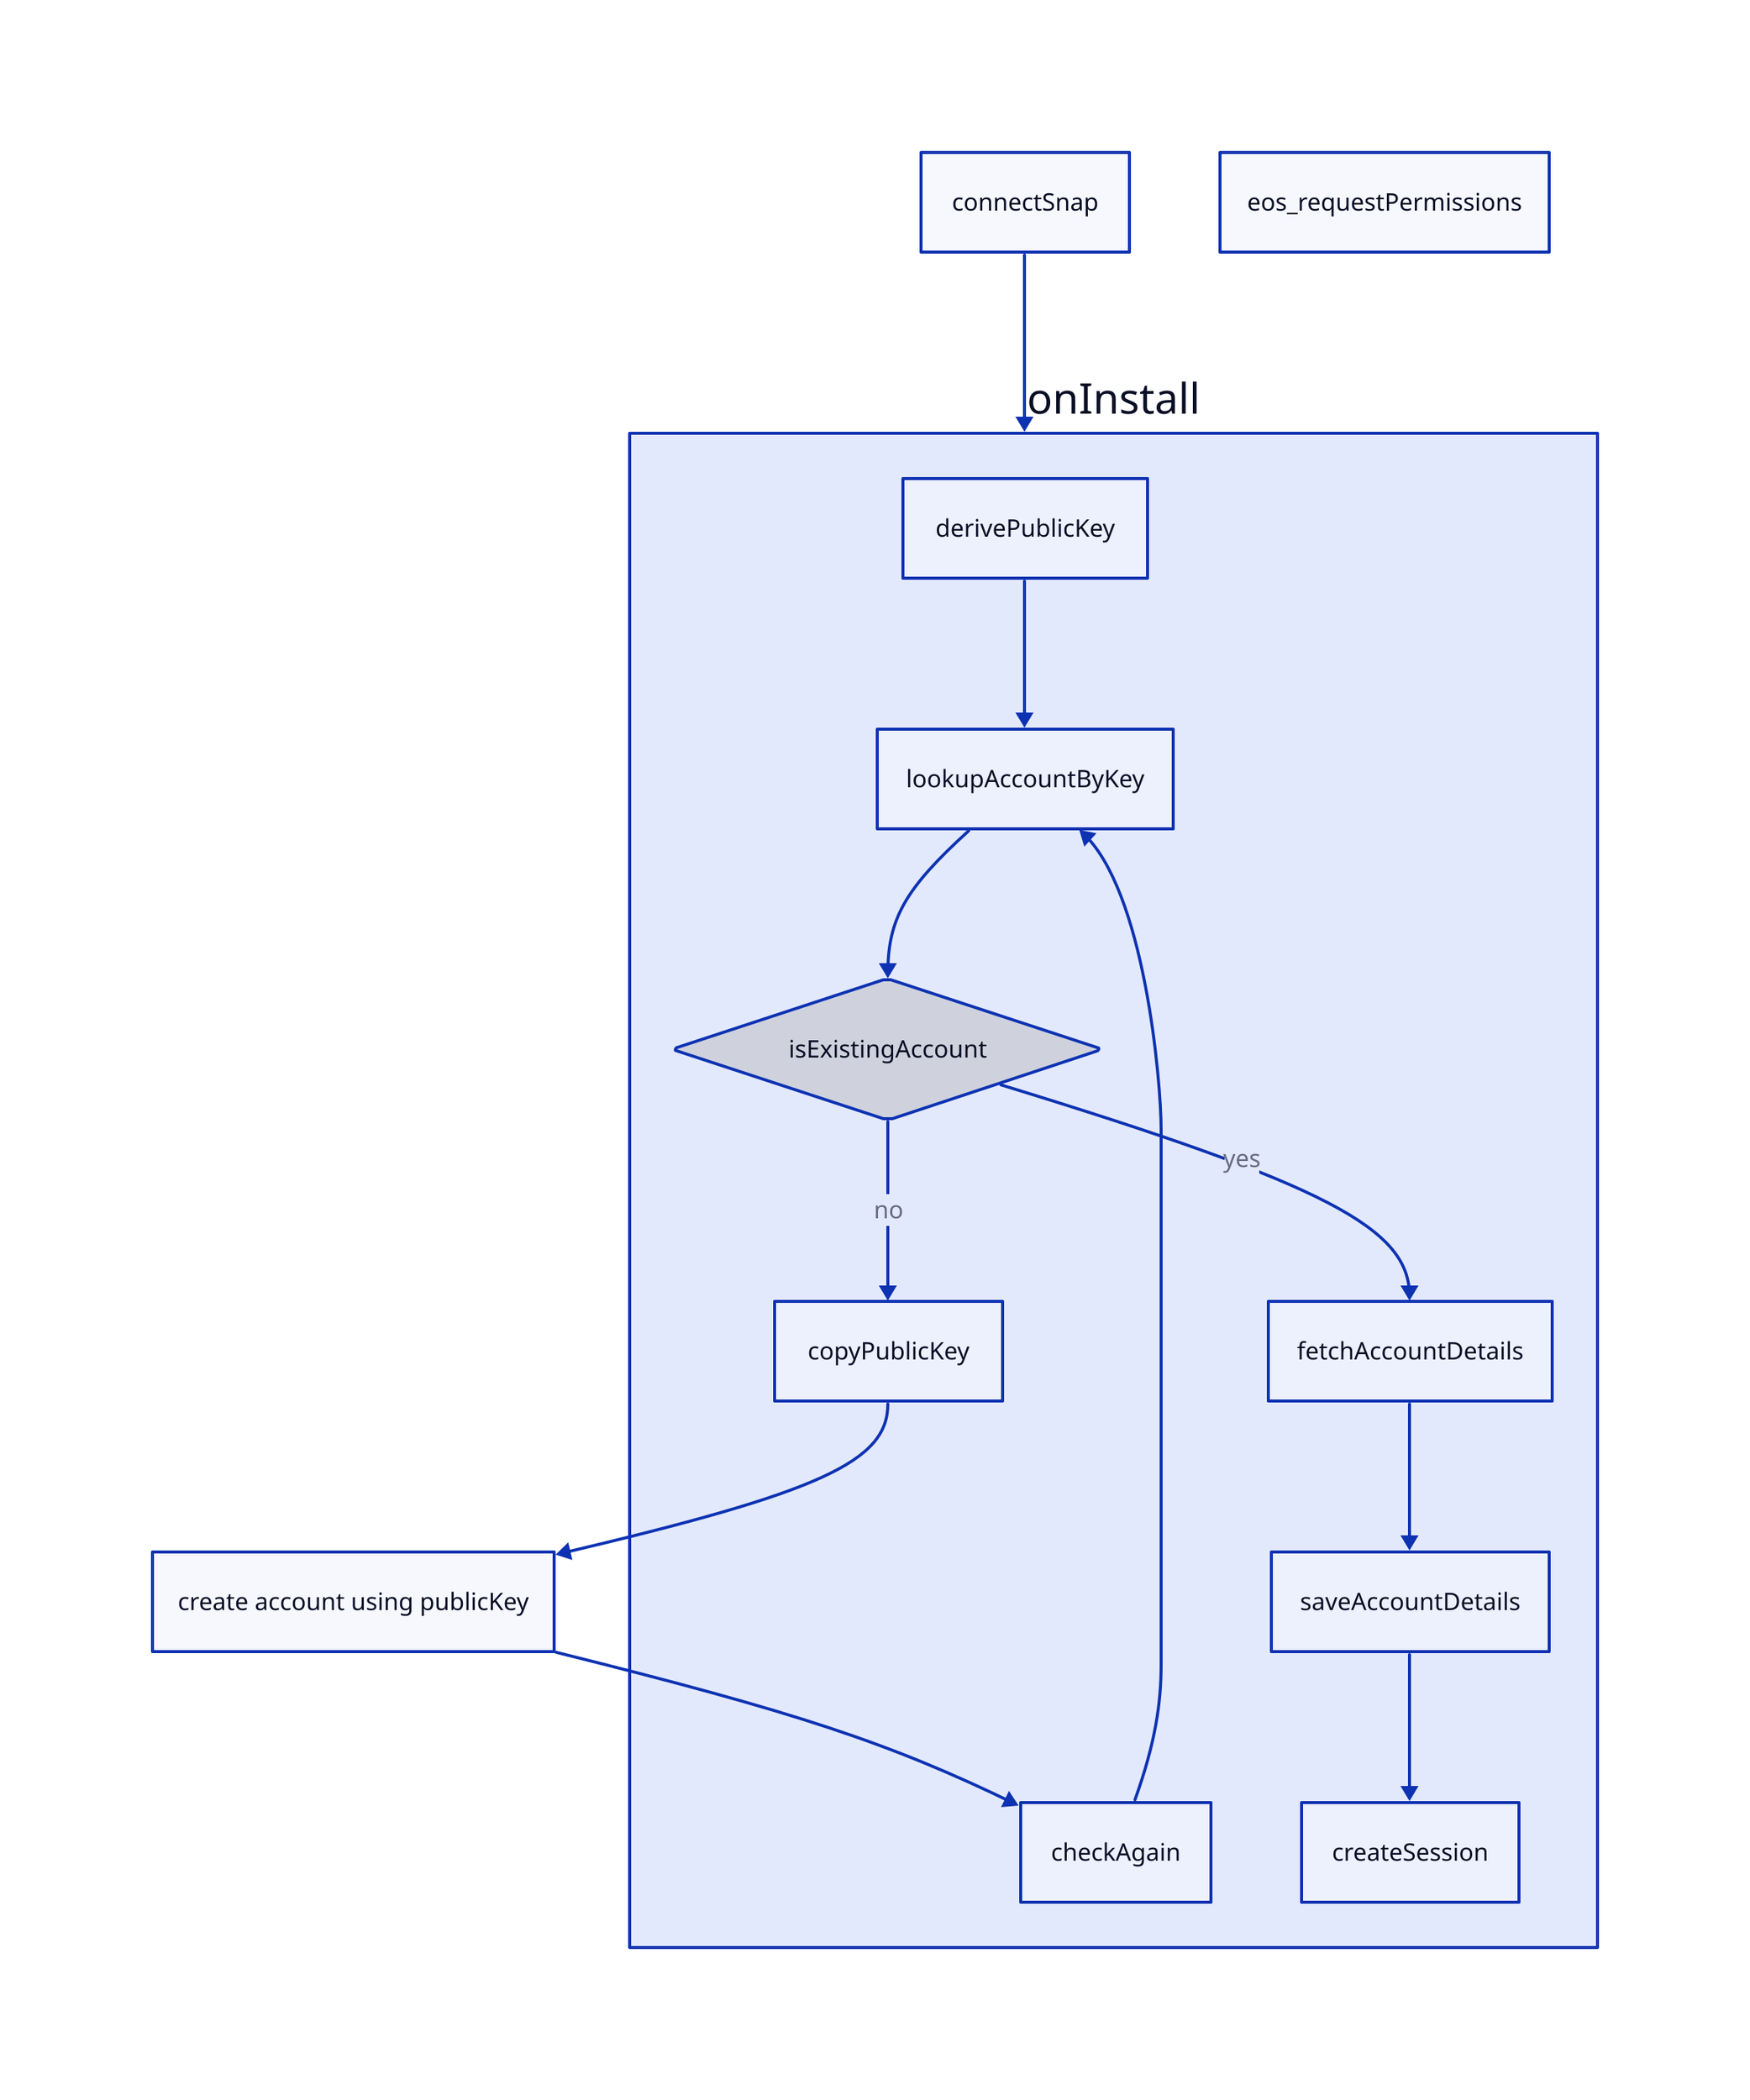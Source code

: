 connectSnap -> onInstall

onInstall: {

derivePublicKey -> lookupAccountByKey -> isExistingAccount
isExistingAccount.shape: diamond

isExistingAccount -> copyPublicKey:no

copyPublicKey -> _.create account using publicKey
_.create account using publicKey -> checkAgain -> lookupAccountByKey

isExistingAccount -> fetchAccountDetails:yes

fetchAccountDetails -> saveAccountDetails -> createSession
}

eos_requestPermissions
